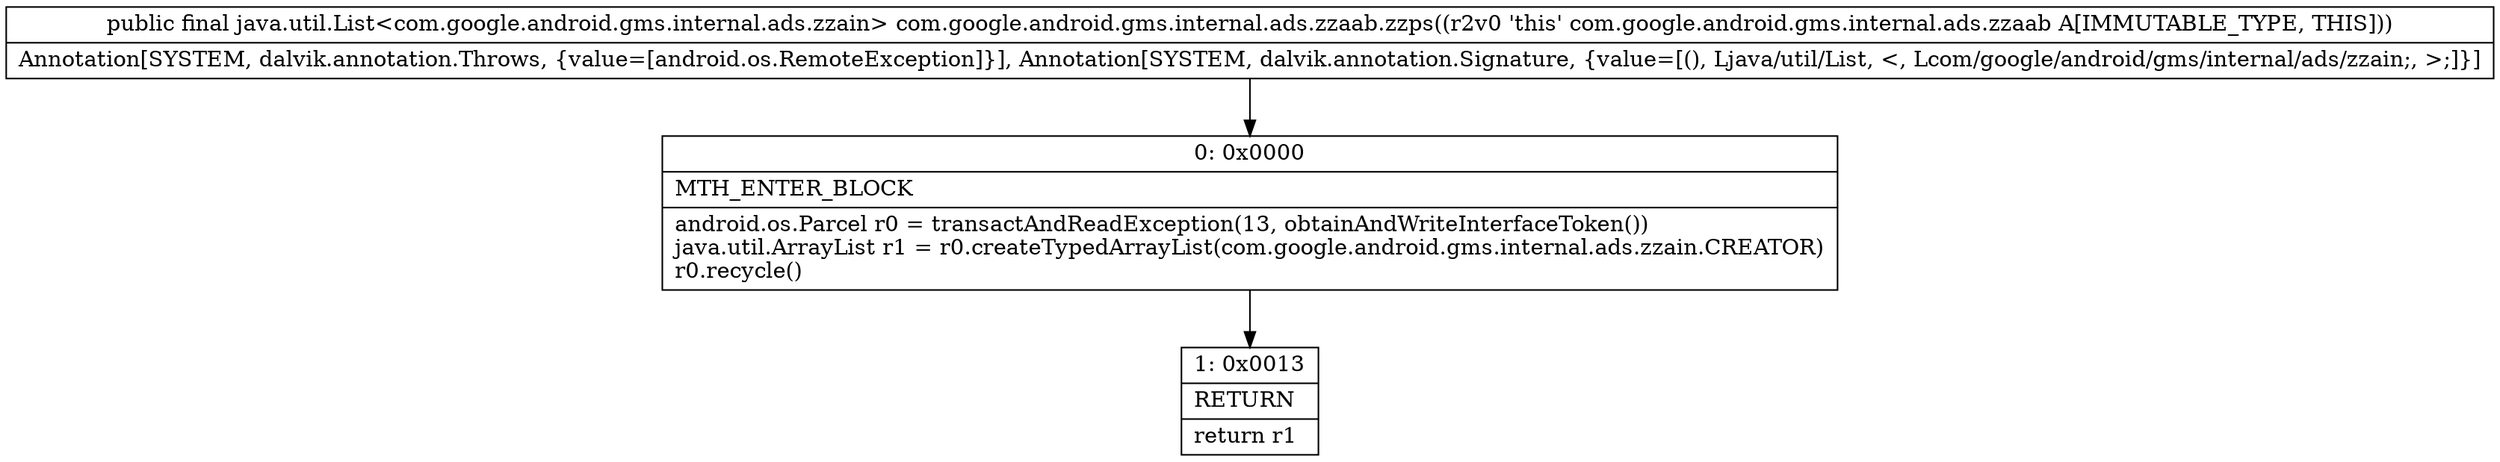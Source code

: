 digraph "CFG forcom.google.android.gms.internal.ads.zzaab.zzps()Ljava\/util\/List;" {
Node_0 [shape=record,label="{0\:\ 0x0000|MTH_ENTER_BLOCK\l|android.os.Parcel r0 = transactAndReadException(13, obtainAndWriteInterfaceToken())\ljava.util.ArrayList r1 = r0.createTypedArrayList(com.google.android.gms.internal.ads.zzain.CREATOR)\lr0.recycle()\l}"];
Node_1 [shape=record,label="{1\:\ 0x0013|RETURN\l|return r1\l}"];
MethodNode[shape=record,label="{public final java.util.List\<com.google.android.gms.internal.ads.zzain\> com.google.android.gms.internal.ads.zzaab.zzps((r2v0 'this' com.google.android.gms.internal.ads.zzaab A[IMMUTABLE_TYPE, THIS]))  | Annotation[SYSTEM, dalvik.annotation.Throws, \{value=[android.os.RemoteException]\}], Annotation[SYSTEM, dalvik.annotation.Signature, \{value=[(), Ljava\/util\/List, \<, Lcom\/google\/android\/gms\/internal\/ads\/zzain;, \>;]\}]\l}"];
MethodNode -> Node_0;
Node_0 -> Node_1;
}

